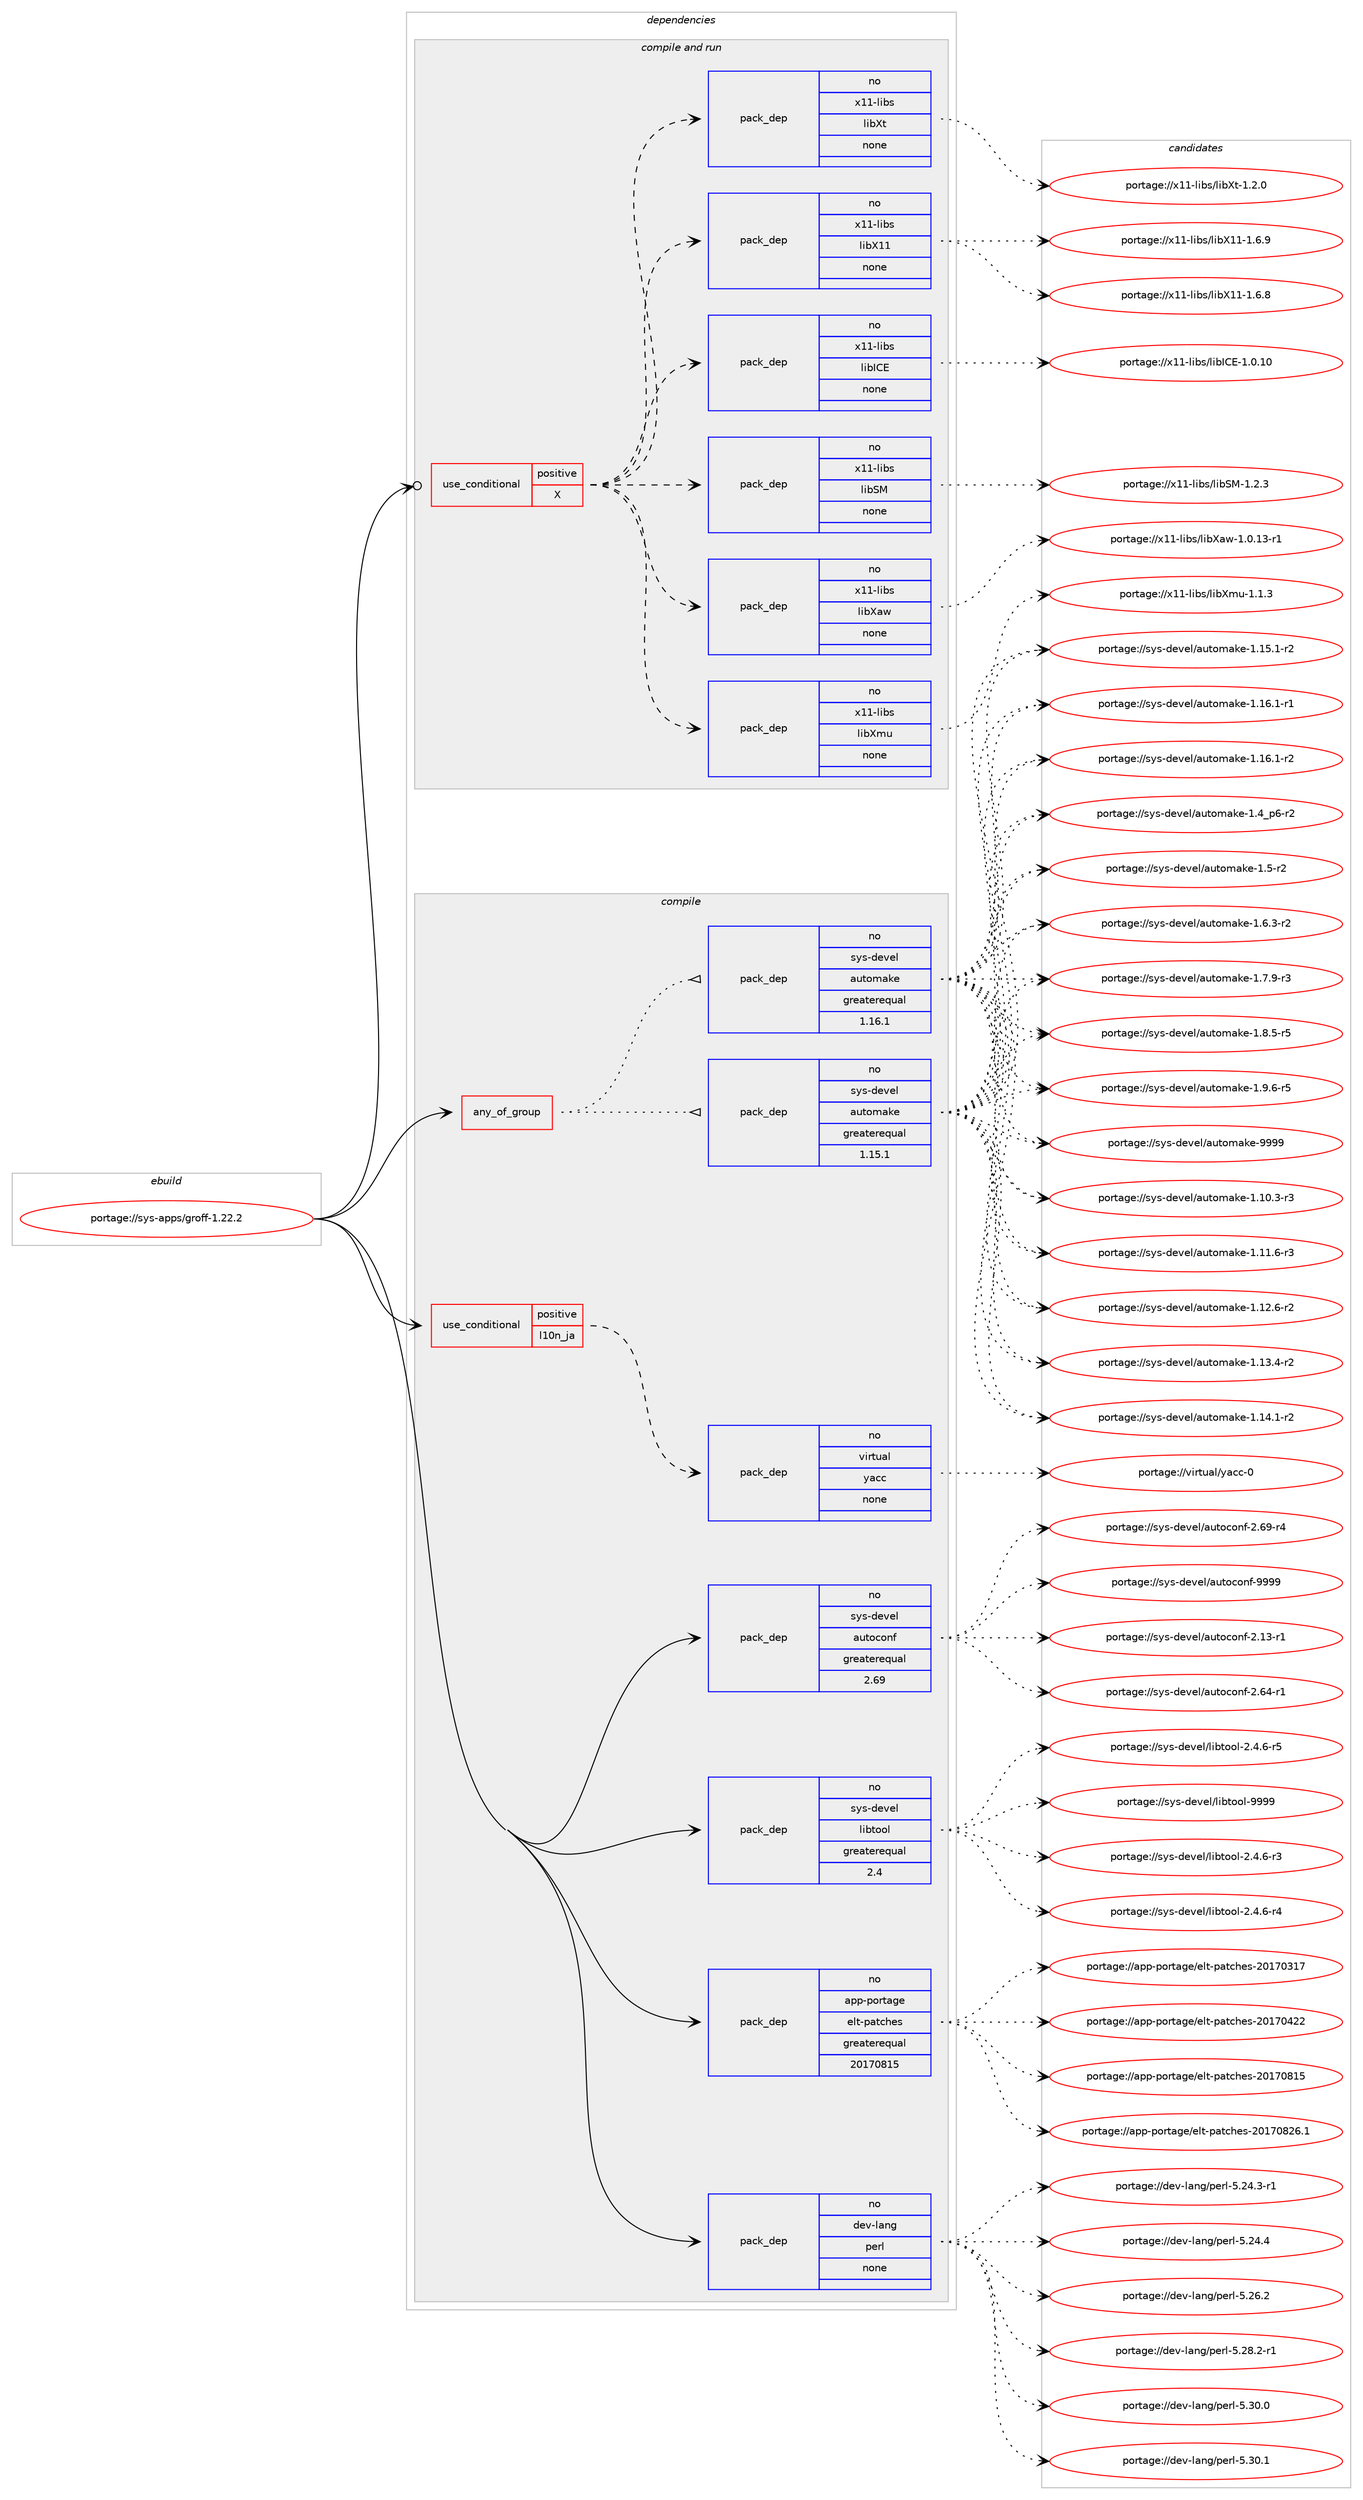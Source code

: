 digraph prolog {

# *************
# Graph options
# *************

newrank=true;
concentrate=true;
compound=true;
graph [rankdir=LR,fontname=Helvetica,fontsize=10,ranksep=1.5];#, ranksep=2.5, nodesep=0.2];
edge  [arrowhead=vee];
node  [fontname=Helvetica,fontsize=10];

# **********
# The ebuild
# **********

subgraph cluster_leftcol {
color=gray;
rank=same;
label=<<i>ebuild</i>>;
id [label="portage://sys-apps/groff-1.22.2", color=red, width=4, href="../sys-apps/groff-1.22.2.svg"];
}

# ****************
# The dependencies
# ****************

subgraph cluster_midcol {
color=gray;
label=<<i>dependencies</i>>;
subgraph cluster_compile {
fillcolor="#eeeeee";
style=filled;
label=<<i>compile</i>>;
subgraph any6613 {
dependency408717 [label=<<TABLE BORDER="0" CELLBORDER="1" CELLSPACING="0" CELLPADDING="4"><TR><TD CELLPADDING="10">any_of_group</TD></TR></TABLE>>, shape=none, color=red];subgraph pack302485 {
dependency408718 [label=<<TABLE BORDER="0" CELLBORDER="1" CELLSPACING="0" CELLPADDING="4" WIDTH="220"><TR><TD ROWSPAN="6" CELLPADDING="30">pack_dep</TD></TR><TR><TD WIDTH="110">no</TD></TR><TR><TD>sys-devel</TD></TR><TR><TD>automake</TD></TR><TR><TD>greaterequal</TD></TR><TR><TD>1.16.1</TD></TR></TABLE>>, shape=none, color=blue];
}
dependency408717:e -> dependency408718:w [weight=20,style="dotted",arrowhead="oinv"];
subgraph pack302486 {
dependency408719 [label=<<TABLE BORDER="0" CELLBORDER="1" CELLSPACING="0" CELLPADDING="4" WIDTH="220"><TR><TD ROWSPAN="6" CELLPADDING="30">pack_dep</TD></TR><TR><TD WIDTH="110">no</TD></TR><TR><TD>sys-devel</TD></TR><TR><TD>automake</TD></TR><TR><TD>greaterequal</TD></TR><TR><TD>1.15.1</TD></TR></TABLE>>, shape=none, color=blue];
}
dependency408717:e -> dependency408719:w [weight=20,style="dotted",arrowhead="oinv"];
}
id:e -> dependency408717:w [weight=20,style="solid",arrowhead="vee"];
subgraph cond99396 {
dependency408720 [label=<<TABLE BORDER="0" CELLBORDER="1" CELLSPACING="0" CELLPADDING="4"><TR><TD ROWSPAN="3" CELLPADDING="10">use_conditional</TD></TR><TR><TD>positive</TD></TR><TR><TD>l10n_ja</TD></TR></TABLE>>, shape=none, color=red];
subgraph pack302487 {
dependency408721 [label=<<TABLE BORDER="0" CELLBORDER="1" CELLSPACING="0" CELLPADDING="4" WIDTH="220"><TR><TD ROWSPAN="6" CELLPADDING="30">pack_dep</TD></TR><TR><TD WIDTH="110">no</TD></TR><TR><TD>virtual</TD></TR><TR><TD>yacc</TD></TR><TR><TD>none</TD></TR><TR><TD></TD></TR></TABLE>>, shape=none, color=blue];
}
dependency408720:e -> dependency408721:w [weight=20,style="dashed",arrowhead="vee"];
}
id:e -> dependency408720:w [weight=20,style="solid",arrowhead="vee"];
subgraph pack302488 {
dependency408722 [label=<<TABLE BORDER="0" CELLBORDER="1" CELLSPACING="0" CELLPADDING="4" WIDTH="220"><TR><TD ROWSPAN="6" CELLPADDING="30">pack_dep</TD></TR><TR><TD WIDTH="110">no</TD></TR><TR><TD>app-portage</TD></TR><TR><TD>elt-patches</TD></TR><TR><TD>greaterequal</TD></TR><TR><TD>20170815</TD></TR></TABLE>>, shape=none, color=blue];
}
id:e -> dependency408722:w [weight=20,style="solid",arrowhead="vee"];
subgraph pack302489 {
dependency408723 [label=<<TABLE BORDER="0" CELLBORDER="1" CELLSPACING="0" CELLPADDING="4" WIDTH="220"><TR><TD ROWSPAN="6" CELLPADDING="30">pack_dep</TD></TR><TR><TD WIDTH="110">no</TD></TR><TR><TD>dev-lang</TD></TR><TR><TD>perl</TD></TR><TR><TD>none</TD></TR><TR><TD></TD></TR></TABLE>>, shape=none, color=blue];
}
id:e -> dependency408723:w [weight=20,style="solid",arrowhead="vee"];
subgraph pack302490 {
dependency408724 [label=<<TABLE BORDER="0" CELLBORDER="1" CELLSPACING="0" CELLPADDING="4" WIDTH="220"><TR><TD ROWSPAN="6" CELLPADDING="30">pack_dep</TD></TR><TR><TD WIDTH="110">no</TD></TR><TR><TD>sys-devel</TD></TR><TR><TD>autoconf</TD></TR><TR><TD>greaterequal</TD></TR><TR><TD>2.69</TD></TR></TABLE>>, shape=none, color=blue];
}
id:e -> dependency408724:w [weight=20,style="solid",arrowhead="vee"];
subgraph pack302491 {
dependency408725 [label=<<TABLE BORDER="0" CELLBORDER="1" CELLSPACING="0" CELLPADDING="4" WIDTH="220"><TR><TD ROWSPAN="6" CELLPADDING="30">pack_dep</TD></TR><TR><TD WIDTH="110">no</TD></TR><TR><TD>sys-devel</TD></TR><TR><TD>libtool</TD></TR><TR><TD>greaterequal</TD></TR><TR><TD>2.4</TD></TR></TABLE>>, shape=none, color=blue];
}
id:e -> dependency408725:w [weight=20,style="solid",arrowhead="vee"];
}
subgraph cluster_compileandrun {
fillcolor="#eeeeee";
style=filled;
label=<<i>compile and run</i>>;
subgraph cond99397 {
dependency408726 [label=<<TABLE BORDER="0" CELLBORDER="1" CELLSPACING="0" CELLPADDING="4"><TR><TD ROWSPAN="3" CELLPADDING="10">use_conditional</TD></TR><TR><TD>positive</TD></TR><TR><TD>X</TD></TR></TABLE>>, shape=none, color=red];
subgraph pack302492 {
dependency408727 [label=<<TABLE BORDER="0" CELLBORDER="1" CELLSPACING="0" CELLPADDING="4" WIDTH="220"><TR><TD ROWSPAN="6" CELLPADDING="30">pack_dep</TD></TR><TR><TD WIDTH="110">no</TD></TR><TR><TD>x11-libs</TD></TR><TR><TD>libX11</TD></TR><TR><TD>none</TD></TR><TR><TD></TD></TR></TABLE>>, shape=none, color=blue];
}
dependency408726:e -> dependency408727:w [weight=20,style="dashed",arrowhead="vee"];
subgraph pack302493 {
dependency408728 [label=<<TABLE BORDER="0" CELLBORDER="1" CELLSPACING="0" CELLPADDING="4" WIDTH="220"><TR><TD ROWSPAN="6" CELLPADDING="30">pack_dep</TD></TR><TR><TD WIDTH="110">no</TD></TR><TR><TD>x11-libs</TD></TR><TR><TD>libXt</TD></TR><TR><TD>none</TD></TR><TR><TD></TD></TR></TABLE>>, shape=none, color=blue];
}
dependency408726:e -> dependency408728:w [weight=20,style="dashed",arrowhead="vee"];
subgraph pack302494 {
dependency408729 [label=<<TABLE BORDER="0" CELLBORDER="1" CELLSPACING="0" CELLPADDING="4" WIDTH="220"><TR><TD ROWSPAN="6" CELLPADDING="30">pack_dep</TD></TR><TR><TD WIDTH="110">no</TD></TR><TR><TD>x11-libs</TD></TR><TR><TD>libXmu</TD></TR><TR><TD>none</TD></TR><TR><TD></TD></TR></TABLE>>, shape=none, color=blue];
}
dependency408726:e -> dependency408729:w [weight=20,style="dashed",arrowhead="vee"];
subgraph pack302495 {
dependency408730 [label=<<TABLE BORDER="0" CELLBORDER="1" CELLSPACING="0" CELLPADDING="4" WIDTH="220"><TR><TD ROWSPAN="6" CELLPADDING="30">pack_dep</TD></TR><TR><TD WIDTH="110">no</TD></TR><TR><TD>x11-libs</TD></TR><TR><TD>libXaw</TD></TR><TR><TD>none</TD></TR><TR><TD></TD></TR></TABLE>>, shape=none, color=blue];
}
dependency408726:e -> dependency408730:w [weight=20,style="dashed",arrowhead="vee"];
subgraph pack302496 {
dependency408731 [label=<<TABLE BORDER="0" CELLBORDER="1" CELLSPACING="0" CELLPADDING="4" WIDTH="220"><TR><TD ROWSPAN="6" CELLPADDING="30">pack_dep</TD></TR><TR><TD WIDTH="110">no</TD></TR><TR><TD>x11-libs</TD></TR><TR><TD>libSM</TD></TR><TR><TD>none</TD></TR><TR><TD></TD></TR></TABLE>>, shape=none, color=blue];
}
dependency408726:e -> dependency408731:w [weight=20,style="dashed",arrowhead="vee"];
subgraph pack302497 {
dependency408732 [label=<<TABLE BORDER="0" CELLBORDER="1" CELLSPACING="0" CELLPADDING="4" WIDTH="220"><TR><TD ROWSPAN="6" CELLPADDING="30">pack_dep</TD></TR><TR><TD WIDTH="110">no</TD></TR><TR><TD>x11-libs</TD></TR><TR><TD>libICE</TD></TR><TR><TD>none</TD></TR><TR><TD></TD></TR></TABLE>>, shape=none, color=blue];
}
dependency408726:e -> dependency408732:w [weight=20,style="dashed",arrowhead="vee"];
}
id:e -> dependency408726:w [weight=20,style="solid",arrowhead="odotvee"];
}
subgraph cluster_run {
fillcolor="#eeeeee";
style=filled;
label=<<i>run</i>>;
}
}

# **************
# The candidates
# **************

subgraph cluster_choices {
rank=same;
color=gray;
label=<<i>candidates</i>>;

subgraph choice302485 {
color=black;
nodesep=1;
choiceportage11512111545100101118101108479711711611110997107101454946494846514511451 [label="portage://sys-devel/automake-1.10.3-r3", color=red, width=4,href="../sys-devel/automake-1.10.3-r3.svg"];
choiceportage11512111545100101118101108479711711611110997107101454946494946544511451 [label="portage://sys-devel/automake-1.11.6-r3", color=red, width=4,href="../sys-devel/automake-1.11.6-r3.svg"];
choiceportage11512111545100101118101108479711711611110997107101454946495046544511450 [label="portage://sys-devel/automake-1.12.6-r2", color=red, width=4,href="../sys-devel/automake-1.12.6-r2.svg"];
choiceportage11512111545100101118101108479711711611110997107101454946495146524511450 [label="portage://sys-devel/automake-1.13.4-r2", color=red, width=4,href="../sys-devel/automake-1.13.4-r2.svg"];
choiceportage11512111545100101118101108479711711611110997107101454946495246494511450 [label="portage://sys-devel/automake-1.14.1-r2", color=red, width=4,href="../sys-devel/automake-1.14.1-r2.svg"];
choiceportage11512111545100101118101108479711711611110997107101454946495346494511450 [label="portage://sys-devel/automake-1.15.1-r2", color=red, width=4,href="../sys-devel/automake-1.15.1-r2.svg"];
choiceportage11512111545100101118101108479711711611110997107101454946495446494511449 [label="portage://sys-devel/automake-1.16.1-r1", color=red, width=4,href="../sys-devel/automake-1.16.1-r1.svg"];
choiceportage11512111545100101118101108479711711611110997107101454946495446494511450 [label="portage://sys-devel/automake-1.16.1-r2", color=red, width=4,href="../sys-devel/automake-1.16.1-r2.svg"];
choiceportage115121115451001011181011084797117116111109971071014549465295112544511450 [label="portage://sys-devel/automake-1.4_p6-r2", color=red, width=4,href="../sys-devel/automake-1.4_p6-r2.svg"];
choiceportage11512111545100101118101108479711711611110997107101454946534511450 [label="portage://sys-devel/automake-1.5-r2", color=red, width=4,href="../sys-devel/automake-1.5-r2.svg"];
choiceportage115121115451001011181011084797117116111109971071014549465446514511450 [label="portage://sys-devel/automake-1.6.3-r2", color=red, width=4,href="../sys-devel/automake-1.6.3-r2.svg"];
choiceportage115121115451001011181011084797117116111109971071014549465546574511451 [label="portage://sys-devel/automake-1.7.9-r3", color=red, width=4,href="../sys-devel/automake-1.7.9-r3.svg"];
choiceportage115121115451001011181011084797117116111109971071014549465646534511453 [label="portage://sys-devel/automake-1.8.5-r5", color=red, width=4,href="../sys-devel/automake-1.8.5-r5.svg"];
choiceportage115121115451001011181011084797117116111109971071014549465746544511453 [label="portage://sys-devel/automake-1.9.6-r5", color=red, width=4,href="../sys-devel/automake-1.9.6-r5.svg"];
choiceportage115121115451001011181011084797117116111109971071014557575757 [label="portage://sys-devel/automake-9999", color=red, width=4,href="../sys-devel/automake-9999.svg"];
dependency408718:e -> choiceportage11512111545100101118101108479711711611110997107101454946494846514511451:w [style=dotted,weight="100"];
dependency408718:e -> choiceportage11512111545100101118101108479711711611110997107101454946494946544511451:w [style=dotted,weight="100"];
dependency408718:e -> choiceportage11512111545100101118101108479711711611110997107101454946495046544511450:w [style=dotted,weight="100"];
dependency408718:e -> choiceportage11512111545100101118101108479711711611110997107101454946495146524511450:w [style=dotted,weight="100"];
dependency408718:e -> choiceportage11512111545100101118101108479711711611110997107101454946495246494511450:w [style=dotted,weight="100"];
dependency408718:e -> choiceportage11512111545100101118101108479711711611110997107101454946495346494511450:w [style=dotted,weight="100"];
dependency408718:e -> choiceportage11512111545100101118101108479711711611110997107101454946495446494511449:w [style=dotted,weight="100"];
dependency408718:e -> choiceportage11512111545100101118101108479711711611110997107101454946495446494511450:w [style=dotted,weight="100"];
dependency408718:e -> choiceportage115121115451001011181011084797117116111109971071014549465295112544511450:w [style=dotted,weight="100"];
dependency408718:e -> choiceportage11512111545100101118101108479711711611110997107101454946534511450:w [style=dotted,weight="100"];
dependency408718:e -> choiceportage115121115451001011181011084797117116111109971071014549465446514511450:w [style=dotted,weight="100"];
dependency408718:e -> choiceportage115121115451001011181011084797117116111109971071014549465546574511451:w [style=dotted,weight="100"];
dependency408718:e -> choiceportage115121115451001011181011084797117116111109971071014549465646534511453:w [style=dotted,weight="100"];
dependency408718:e -> choiceportage115121115451001011181011084797117116111109971071014549465746544511453:w [style=dotted,weight="100"];
dependency408718:e -> choiceportage115121115451001011181011084797117116111109971071014557575757:w [style=dotted,weight="100"];
}
subgraph choice302486 {
color=black;
nodesep=1;
choiceportage11512111545100101118101108479711711611110997107101454946494846514511451 [label="portage://sys-devel/automake-1.10.3-r3", color=red, width=4,href="../sys-devel/automake-1.10.3-r3.svg"];
choiceportage11512111545100101118101108479711711611110997107101454946494946544511451 [label="portage://sys-devel/automake-1.11.6-r3", color=red, width=4,href="../sys-devel/automake-1.11.6-r3.svg"];
choiceportage11512111545100101118101108479711711611110997107101454946495046544511450 [label="portage://sys-devel/automake-1.12.6-r2", color=red, width=4,href="../sys-devel/automake-1.12.6-r2.svg"];
choiceportage11512111545100101118101108479711711611110997107101454946495146524511450 [label="portage://sys-devel/automake-1.13.4-r2", color=red, width=4,href="../sys-devel/automake-1.13.4-r2.svg"];
choiceportage11512111545100101118101108479711711611110997107101454946495246494511450 [label="portage://sys-devel/automake-1.14.1-r2", color=red, width=4,href="../sys-devel/automake-1.14.1-r2.svg"];
choiceportage11512111545100101118101108479711711611110997107101454946495346494511450 [label="portage://sys-devel/automake-1.15.1-r2", color=red, width=4,href="../sys-devel/automake-1.15.1-r2.svg"];
choiceportage11512111545100101118101108479711711611110997107101454946495446494511449 [label="portage://sys-devel/automake-1.16.1-r1", color=red, width=4,href="../sys-devel/automake-1.16.1-r1.svg"];
choiceportage11512111545100101118101108479711711611110997107101454946495446494511450 [label="portage://sys-devel/automake-1.16.1-r2", color=red, width=4,href="../sys-devel/automake-1.16.1-r2.svg"];
choiceportage115121115451001011181011084797117116111109971071014549465295112544511450 [label="portage://sys-devel/automake-1.4_p6-r2", color=red, width=4,href="../sys-devel/automake-1.4_p6-r2.svg"];
choiceportage11512111545100101118101108479711711611110997107101454946534511450 [label="portage://sys-devel/automake-1.5-r2", color=red, width=4,href="../sys-devel/automake-1.5-r2.svg"];
choiceportage115121115451001011181011084797117116111109971071014549465446514511450 [label="portage://sys-devel/automake-1.6.3-r2", color=red, width=4,href="../sys-devel/automake-1.6.3-r2.svg"];
choiceportage115121115451001011181011084797117116111109971071014549465546574511451 [label="portage://sys-devel/automake-1.7.9-r3", color=red, width=4,href="../sys-devel/automake-1.7.9-r3.svg"];
choiceportage115121115451001011181011084797117116111109971071014549465646534511453 [label="portage://sys-devel/automake-1.8.5-r5", color=red, width=4,href="../sys-devel/automake-1.8.5-r5.svg"];
choiceportage115121115451001011181011084797117116111109971071014549465746544511453 [label="portage://sys-devel/automake-1.9.6-r5", color=red, width=4,href="../sys-devel/automake-1.9.6-r5.svg"];
choiceportage115121115451001011181011084797117116111109971071014557575757 [label="portage://sys-devel/automake-9999", color=red, width=4,href="../sys-devel/automake-9999.svg"];
dependency408719:e -> choiceportage11512111545100101118101108479711711611110997107101454946494846514511451:w [style=dotted,weight="100"];
dependency408719:e -> choiceportage11512111545100101118101108479711711611110997107101454946494946544511451:w [style=dotted,weight="100"];
dependency408719:e -> choiceportage11512111545100101118101108479711711611110997107101454946495046544511450:w [style=dotted,weight="100"];
dependency408719:e -> choiceportage11512111545100101118101108479711711611110997107101454946495146524511450:w [style=dotted,weight="100"];
dependency408719:e -> choiceportage11512111545100101118101108479711711611110997107101454946495246494511450:w [style=dotted,weight="100"];
dependency408719:e -> choiceportage11512111545100101118101108479711711611110997107101454946495346494511450:w [style=dotted,weight="100"];
dependency408719:e -> choiceportage11512111545100101118101108479711711611110997107101454946495446494511449:w [style=dotted,weight="100"];
dependency408719:e -> choiceportage11512111545100101118101108479711711611110997107101454946495446494511450:w [style=dotted,weight="100"];
dependency408719:e -> choiceportage115121115451001011181011084797117116111109971071014549465295112544511450:w [style=dotted,weight="100"];
dependency408719:e -> choiceportage11512111545100101118101108479711711611110997107101454946534511450:w [style=dotted,weight="100"];
dependency408719:e -> choiceportage115121115451001011181011084797117116111109971071014549465446514511450:w [style=dotted,weight="100"];
dependency408719:e -> choiceportage115121115451001011181011084797117116111109971071014549465546574511451:w [style=dotted,weight="100"];
dependency408719:e -> choiceportage115121115451001011181011084797117116111109971071014549465646534511453:w [style=dotted,weight="100"];
dependency408719:e -> choiceportage115121115451001011181011084797117116111109971071014549465746544511453:w [style=dotted,weight="100"];
dependency408719:e -> choiceportage115121115451001011181011084797117116111109971071014557575757:w [style=dotted,weight="100"];
}
subgraph choice302487 {
color=black;
nodesep=1;
choiceportage11810511411611797108471219799994548 [label="portage://virtual/yacc-0", color=red, width=4,href="../virtual/yacc-0.svg"];
dependency408721:e -> choiceportage11810511411611797108471219799994548:w [style=dotted,weight="100"];
}
subgraph choice302488 {
color=black;
nodesep=1;
choiceportage97112112451121111141169710310147101108116451129711699104101115455048495548514955 [label="portage://app-portage/elt-patches-20170317", color=red, width=4,href="../app-portage/elt-patches-20170317.svg"];
choiceportage97112112451121111141169710310147101108116451129711699104101115455048495548525050 [label="portage://app-portage/elt-patches-20170422", color=red, width=4,href="../app-portage/elt-patches-20170422.svg"];
choiceportage97112112451121111141169710310147101108116451129711699104101115455048495548564953 [label="portage://app-portage/elt-patches-20170815", color=red, width=4,href="../app-portage/elt-patches-20170815.svg"];
choiceportage971121124511211111411697103101471011081164511297116991041011154550484955485650544649 [label="portage://app-portage/elt-patches-20170826.1", color=red, width=4,href="../app-portage/elt-patches-20170826.1.svg"];
dependency408722:e -> choiceportage97112112451121111141169710310147101108116451129711699104101115455048495548514955:w [style=dotted,weight="100"];
dependency408722:e -> choiceportage97112112451121111141169710310147101108116451129711699104101115455048495548525050:w [style=dotted,weight="100"];
dependency408722:e -> choiceportage97112112451121111141169710310147101108116451129711699104101115455048495548564953:w [style=dotted,weight="100"];
dependency408722:e -> choiceportage971121124511211111411697103101471011081164511297116991041011154550484955485650544649:w [style=dotted,weight="100"];
}
subgraph choice302489 {
color=black;
nodesep=1;
choiceportage100101118451089711010347112101114108455346505246514511449 [label="portage://dev-lang/perl-5.24.3-r1", color=red, width=4,href="../dev-lang/perl-5.24.3-r1.svg"];
choiceportage10010111845108971101034711210111410845534650524652 [label="portage://dev-lang/perl-5.24.4", color=red, width=4,href="../dev-lang/perl-5.24.4.svg"];
choiceportage10010111845108971101034711210111410845534650544650 [label="portage://dev-lang/perl-5.26.2", color=red, width=4,href="../dev-lang/perl-5.26.2.svg"];
choiceportage100101118451089711010347112101114108455346505646504511449 [label="portage://dev-lang/perl-5.28.2-r1", color=red, width=4,href="../dev-lang/perl-5.28.2-r1.svg"];
choiceportage10010111845108971101034711210111410845534651484648 [label="portage://dev-lang/perl-5.30.0", color=red, width=4,href="../dev-lang/perl-5.30.0.svg"];
choiceportage10010111845108971101034711210111410845534651484649 [label="portage://dev-lang/perl-5.30.1", color=red, width=4,href="../dev-lang/perl-5.30.1.svg"];
dependency408723:e -> choiceportage100101118451089711010347112101114108455346505246514511449:w [style=dotted,weight="100"];
dependency408723:e -> choiceportage10010111845108971101034711210111410845534650524652:w [style=dotted,weight="100"];
dependency408723:e -> choiceportage10010111845108971101034711210111410845534650544650:w [style=dotted,weight="100"];
dependency408723:e -> choiceportage100101118451089711010347112101114108455346505646504511449:w [style=dotted,weight="100"];
dependency408723:e -> choiceportage10010111845108971101034711210111410845534651484648:w [style=dotted,weight="100"];
dependency408723:e -> choiceportage10010111845108971101034711210111410845534651484649:w [style=dotted,weight="100"];
}
subgraph choice302490 {
color=black;
nodesep=1;
choiceportage1151211154510010111810110847971171161119911111010245504649514511449 [label="portage://sys-devel/autoconf-2.13-r1", color=red, width=4,href="../sys-devel/autoconf-2.13-r1.svg"];
choiceportage1151211154510010111810110847971171161119911111010245504654524511449 [label="portage://sys-devel/autoconf-2.64-r1", color=red, width=4,href="../sys-devel/autoconf-2.64-r1.svg"];
choiceportage1151211154510010111810110847971171161119911111010245504654574511452 [label="portage://sys-devel/autoconf-2.69-r4", color=red, width=4,href="../sys-devel/autoconf-2.69-r4.svg"];
choiceportage115121115451001011181011084797117116111991111101024557575757 [label="portage://sys-devel/autoconf-9999", color=red, width=4,href="../sys-devel/autoconf-9999.svg"];
dependency408724:e -> choiceportage1151211154510010111810110847971171161119911111010245504649514511449:w [style=dotted,weight="100"];
dependency408724:e -> choiceportage1151211154510010111810110847971171161119911111010245504654524511449:w [style=dotted,weight="100"];
dependency408724:e -> choiceportage1151211154510010111810110847971171161119911111010245504654574511452:w [style=dotted,weight="100"];
dependency408724:e -> choiceportage115121115451001011181011084797117116111991111101024557575757:w [style=dotted,weight="100"];
}
subgraph choice302491 {
color=black;
nodesep=1;
choiceportage1151211154510010111810110847108105981161111111084550465246544511451 [label="portage://sys-devel/libtool-2.4.6-r3", color=red, width=4,href="../sys-devel/libtool-2.4.6-r3.svg"];
choiceportage1151211154510010111810110847108105981161111111084550465246544511452 [label="portage://sys-devel/libtool-2.4.6-r4", color=red, width=4,href="../sys-devel/libtool-2.4.6-r4.svg"];
choiceportage1151211154510010111810110847108105981161111111084550465246544511453 [label="portage://sys-devel/libtool-2.4.6-r5", color=red, width=4,href="../sys-devel/libtool-2.4.6-r5.svg"];
choiceportage1151211154510010111810110847108105981161111111084557575757 [label="portage://sys-devel/libtool-9999", color=red, width=4,href="../sys-devel/libtool-9999.svg"];
dependency408725:e -> choiceportage1151211154510010111810110847108105981161111111084550465246544511451:w [style=dotted,weight="100"];
dependency408725:e -> choiceportage1151211154510010111810110847108105981161111111084550465246544511452:w [style=dotted,weight="100"];
dependency408725:e -> choiceportage1151211154510010111810110847108105981161111111084550465246544511453:w [style=dotted,weight="100"];
dependency408725:e -> choiceportage1151211154510010111810110847108105981161111111084557575757:w [style=dotted,weight="100"];
}
subgraph choice302492 {
color=black;
nodesep=1;
choiceportage120494945108105981154710810598884949454946544656 [label="portage://x11-libs/libX11-1.6.8", color=red, width=4,href="../x11-libs/libX11-1.6.8.svg"];
choiceportage120494945108105981154710810598884949454946544657 [label="portage://x11-libs/libX11-1.6.9", color=red, width=4,href="../x11-libs/libX11-1.6.9.svg"];
dependency408727:e -> choiceportage120494945108105981154710810598884949454946544656:w [style=dotted,weight="100"];
dependency408727:e -> choiceportage120494945108105981154710810598884949454946544657:w [style=dotted,weight="100"];
}
subgraph choice302493 {
color=black;
nodesep=1;
choiceportage12049494510810598115471081059888116454946504648 [label="portage://x11-libs/libXt-1.2.0", color=red, width=4,href="../x11-libs/libXt-1.2.0.svg"];
dependency408728:e -> choiceportage12049494510810598115471081059888116454946504648:w [style=dotted,weight="100"];
}
subgraph choice302494 {
color=black;
nodesep=1;
choiceportage12049494510810598115471081059888109117454946494651 [label="portage://x11-libs/libXmu-1.1.3", color=red, width=4,href="../x11-libs/libXmu-1.1.3.svg"];
dependency408729:e -> choiceportage12049494510810598115471081059888109117454946494651:w [style=dotted,weight="100"];
}
subgraph choice302495 {
color=black;
nodesep=1;
choiceportage1204949451081059811547108105988897119454946484649514511449 [label="portage://x11-libs/libXaw-1.0.13-r1", color=red, width=4,href="../x11-libs/libXaw-1.0.13-r1.svg"];
dependency408730:e -> choiceportage1204949451081059811547108105988897119454946484649514511449:w [style=dotted,weight="100"];
}
subgraph choice302496 {
color=black;
nodesep=1;
choiceportage1204949451081059811547108105988377454946504651 [label="portage://x11-libs/libSM-1.2.3", color=red, width=4,href="../x11-libs/libSM-1.2.3.svg"];
dependency408731:e -> choiceportage1204949451081059811547108105988377454946504651:w [style=dotted,weight="100"];
}
subgraph choice302497 {
color=black;
nodesep=1;
choiceportage12049494510810598115471081059873676945494648464948 [label="portage://x11-libs/libICE-1.0.10", color=red, width=4,href="../x11-libs/libICE-1.0.10.svg"];
dependency408732:e -> choiceportage12049494510810598115471081059873676945494648464948:w [style=dotted,weight="100"];
}
}

}
